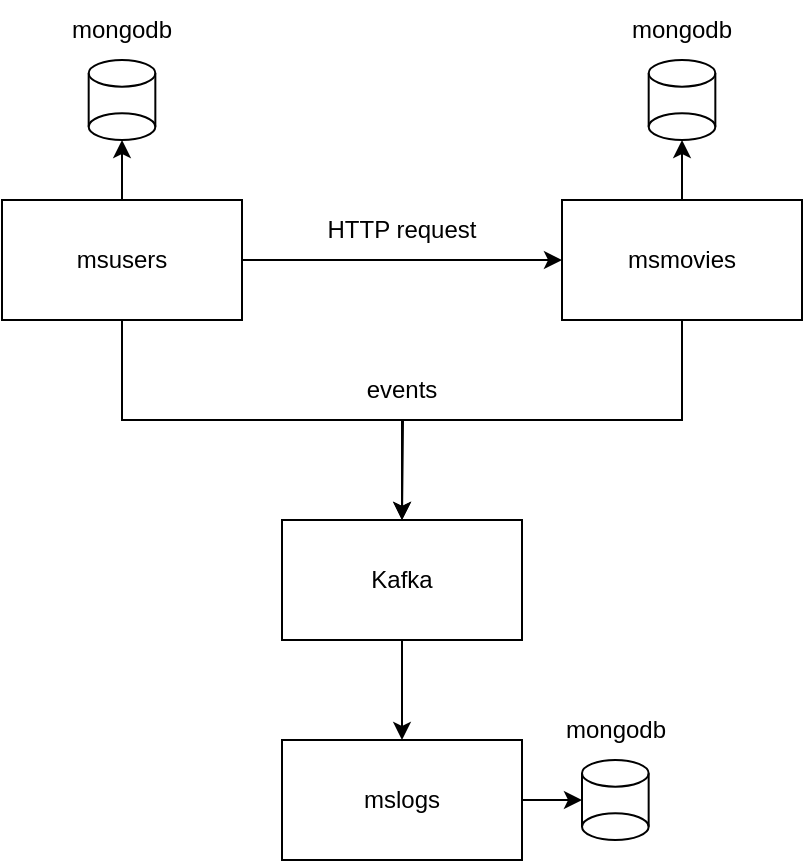 <mxfile version="24.6.2" type="google">
  <diagram name="Page-1" id="BnVUCl49R8ymjq9GBeDI">
    <mxGraphModel grid="1" page="1" gridSize="10" guides="1" tooltips="1" connect="1" arrows="1" fold="1" pageScale="1" pageWidth="1100" pageHeight="850" math="0" shadow="0">
      <root>
        <mxCell id="0" />
        <mxCell id="1" parent="0" />
        <mxCell id="Vu6Zs3z186w3tkB-iTEy-194" value="" style="group" connectable="0" vertex="1" parent="1">
          <mxGeometry x="350" y="210" width="400" height="430" as="geometry" />
        </mxCell>
        <mxCell id="Vu6Zs3z186w3tkB-iTEy-157" style="edgeStyle=orthogonalEdgeStyle;rounded=0;orthogonalLoop=1;jettySize=auto;html=1;exitX=0.5;exitY=1;exitDx=0;exitDy=0;entryX=0.5;entryY=0;entryDx=0;entryDy=0;" edge="1" parent="Vu6Zs3z186w3tkB-iTEy-194" source="Vu6Zs3z186w3tkB-iTEy-150" target="Vu6Zs3z186w3tkB-iTEy-152">
          <mxGeometry relative="1" as="geometry" />
        </mxCell>
        <mxCell id="Vu6Zs3z186w3tkB-iTEy-167" style="edgeStyle=orthogonalEdgeStyle;rounded=0;orthogonalLoop=1;jettySize=auto;html=1;exitX=1;exitY=0.5;exitDx=0;exitDy=0;entryX=0;entryY=0.5;entryDx=0;entryDy=0;" edge="1" parent="Vu6Zs3z186w3tkB-iTEy-194" source="Vu6Zs3z186w3tkB-iTEy-150" target="Vu6Zs3z186w3tkB-iTEy-151">
          <mxGeometry relative="1" as="geometry" />
        </mxCell>
        <mxCell id="Vu6Zs3z186w3tkB-iTEy-176" style="edgeStyle=orthogonalEdgeStyle;rounded=0;orthogonalLoop=1;jettySize=auto;html=1;exitX=0.5;exitY=0;exitDx=0;exitDy=0;entryX=0.5;entryY=1;entryDx=0;entryDy=0;" edge="1" parent="Vu6Zs3z186w3tkB-iTEy-194" source="Vu6Zs3z186w3tkB-iTEy-150" target="Vu6Zs3z186w3tkB-iTEy-171">
          <mxGeometry relative="1" as="geometry" />
        </mxCell>
        <mxCell id="Vu6Zs3z186w3tkB-iTEy-150" value="msusers" style="whiteSpace=wrap;html=1;container=0;" vertex="1" parent="Vu6Zs3z186w3tkB-iTEy-194">
          <mxGeometry y="100" width="120" height="60" as="geometry" />
        </mxCell>
        <mxCell id="Vu6Zs3z186w3tkB-iTEy-158" style="edgeStyle=orthogonalEdgeStyle;rounded=0;orthogonalLoop=1;jettySize=auto;html=1;exitX=0.5;exitY=1;exitDx=0;exitDy=0;" edge="1" parent="Vu6Zs3z186w3tkB-iTEy-194" source="Vu6Zs3z186w3tkB-iTEy-151">
          <mxGeometry relative="1" as="geometry">
            <mxPoint x="200" y="260" as="targetPoint" />
          </mxGeometry>
        </mxCell>
        <mxCell id="Vu6Zs3z186w3tkB-iTEy-183" style="edgeStyle=orthogonalEdgeStyle;rounded=0;orthogonalLoop=1;jettySize=auto;html=1;exitX=0.5;exitY=0;exitDx=0;exitDy=0;entryX=0.5;entryY=1;entryDx=0;entryDy=0;" edge="1" parent="Vu6Zs3z186w3tkB-iTEy-194" source="Vu6Zs3z186w3tkB-iTEy-151" target="Vu6Zs3z186w3tkB-iTEy-179">
          <mxGeometry relative="1" as="geometry" />
        </mxCell>
        <mxCell id="Vu6Zs3z186w3tkB-iTEy-151" value="msmovies" style="whiteSpace=wrap;html=1;container=0;" vertex="1" parent="Vu6Zs3z186w3tkB-iTEy-194">
          <mxGeometry x="280" y="100" width="120" height="60" as="geometry" />
        </mxCell>
        <mxCell id="Vu6Zs3z186w3tkB-iTEy-159" style="edgeStyle=orthogonalEdgeStyle;rounded=0;orthogonalLoop=1;jettySize=auto;html=1;exitX=0.5;exitY=1;exitDx=0;exitDy=0;entryX=0.5;entryY=0;entryDx=0;entryDy=0;" edge="1" parent="Vu6Zs3z186w3tkB-iTEy-194" source="Vu6Zs3z186w3tkB-iTEy-152" target="Vu6Zs3z186w3tkB-iTEy-153">
          <mxGeometry relative="1" as="geometry" />
        </mxCell>
        <mxCell id="Vu6Zs3z186w3tkB-iTEy-152" value="Kafka" style="whiteSpace=wrap;html=1;container=0;" vertex="1" parent="Vu6Zs3z186w3tkB-iTEy-194">
          <mxGeometry x="140" y="260" width="120" height="60" as="geometry" />
        </mxCell>
        <mxCell id="Vu6Zs3z186w3tkB-iTEy-190" style="edgeStyle=orthogonalEdgeStyle;rounded=0;orthogonalLoop=1;jettySize=auto;html=1;exitX=1;exitY=0.5;exitDx=0;exitDy=0;" edge="1" parent="Vu6Zs3z186w3tkB-iTEy-194" source="Vu6Zs3z186w3tkB-iTEy-153">
          <mxGeometry relative="1" as="geometry">
            <mxPoint x="290" y="400.259" as="targetPoint" />
          </mxGeometry>
        </mxCell>
        <mxCell id="Vu6Zs3z186w3tkB-iTEy-153" value="mslogs" style="whiteSpace=wrap;html=1;container=0;" vertex="1" parent="Vu6Zs3z186w3tkB-iTEy-194">
          <mxGeometry x="140" y="370" width="120" height="60" as="geometry" />
        </mxCell>
        <mxCell id="Vu6Zs3z186w3tkB-iTEy-164" value="events" style="text;strokeColor=none;align=center;fillColor=none;html=1;verticalAlign=middle;whiteSpace=wrap;rounded=0;container=0;" vertex="1" parent="Vu6Zs3z186w3tkB-iTEy-194">
          <mxGeometry x="160" y="180" width="80" height="30" as="geometry" />
        </mxCell>
        <mxCell id="Vu6Zs3z186w3tkB-iTEy-168" value="HTTP request" style="text;strokeColor=none;align=center;fillColor=none;html=1;verticalAlign=middle;whiteSpace=wrap;rounded=0;container=0;" vertex="1" parent="Vu6Zs3z186w3tkB-iTEy-194">
          <mxGeometry x="150" y="100" width="100" height="30" as="geometry" />
        </mxCell>
        <mxCell id="Vu6Zs3z186w3tkB-iTEy-175" value="" style="group" connectable="0" vertex="1" parent="Vu6Zs3z186w3tkB-iTEy-194">
          <mxGeometry x="43.34" y="30" width="309.99" height="40" as="geometry" />
        </mxCell>
        <mxCell id="Vu6Zs3z186w3tkB-iTEy-170" value="" style="ellipse;whiteSpace=wrap;html=1;" vertex="1" parent="Vu6Zs3z186w3tkB-iTEy-175">
          <mxGeometry width="33.33" height="13.333" as="geometry" />
        </mxCell>
        <mxCell id="Vu6Zs3z186w3tkB-iTEy-171" value="" style="ellipse;whiteSpace=wrap;html=1;" vertex="1" parent="Vu6Zs3z186w3tkB-iTEy-175">
          <mxGeometry y="26.667" width="33.33" height="13.333" as="geometry" />
        </mxCell>
        <mxCell id="Vu6Zs3z186w3tkB-iTEy-173" value="" style="orthogonalLoop=1;jettySize=auto;html=1;rounded=0;edgeStyle=orthogonalEdgeStyle;strokeColor=default;endArrow=none;endFill=0;exitX=1;exitY=0.5;exitDx=0;exitDy=0;entryX=1;entryY=0.5;entryDx=0;entryDy=0;" edge="1" parent="Vu6Zs3z186w3tkB-iTEy-175">
          <mxGeometry width="80" relative="1" as="geometry">
            <mxPoint x="33.33" y="6.667" as="sourcePoint" />
            <mxPoint x="33.33" y="33.333" as="targetPoint" />
          </mxGeometry>
        </mxCell>
        <mxCell id="Vu6Zs3z186w3tkB-iTEy-174" value="" style="orthogonalLoop=1;jettySize=auto;html=1;rounded=0;edgeStyle=orthogonalEdgeStyle;strokeColor=default;endArrow=none;endFill=0;exitX=1;exitY=0.5;exitDx=0;exitDy=0;entryX=1;entryY=0.5;entryDx=0;entryDy=0;" edge="1" parent="Vu6Zs3z186w3tkB-iTEy-175">
          <mxGeometry width="80" relative="1" as="geometry">
            <mxPoint y="6.667" as="sourcePoint" />
            <mxPoint y="33.333" as="targetPoint" />
          </mxGeometry>
        </mxCell>
        <mxCell id="Vu6Zs3z186w3tkB-iTEy-177" value="" style="group" connectable="0" vertex="1" parent="Vu6Zs3z186w3tkB-iTEy-175">
          <mxGeometry x="280" width="33.33" height="40" as="geometry" />
        </mxCell>
        <mxCell id="Vu6Zs3z186w3tkB-iTEy-178" value="" style="ellipse;whiteSpace=wrap;html=1;" vertex="1" parent="Vu6Zs3z186w3tkB-iTEy-177">
          <mxGeometry width="33.33" height="13.333" as="geometry" />
        </mxCell>
        <mxCell id="Vu6Zs3z186w3tkB-iTEy-179" value="" style="ellipse;whiteSpace=wrap;html=1;" vertex="1" parent="Vu6Zs3z186w3tkB-iTEy-177">
          <mxGeometry y="26.667" width="33.33" height="13.333" as="geometry" />
        </mxCell>
        <mxCell id="Vu6Zs3z186w3tkB-iTEy-180" value="" style="orthogonalLoop=1;jettySize=auto;html=1;rounded=0;edgeStyle=orthogonalEdgeStyle;strokeColor=default;endArrow=none;endFill=0;exitX=1;exitY=0.5;exitDx=0;exitDy=0;entryX=1;entryY=0.5;entryDx=0;entryDy=0;" edge="1" parent="Vu6Zs3z186w3tkB-iTEy-177">
          <mxGeometry width="80" relative="1" as="geometry">
            <mxPoint x="33.33" y="6.667" as="sourcePoint" />
            <mxPoint x="33.33" y="33.333" as="targetPoint" />
          </mxGeometry>
        </mxCell>
        <mxCell id="Vu6Zs3z186w3tkB-iTEy-181" value="" style="orthogonalLoop=1;jettySize=auto;html=1;rounded=0;edgeStyle=orthogonalEdgeStyle;strokeColor=default;endArrow=none;endFill=0;exitX=1;exitY=0.5;exitDx=0;exitDy=0;entryX=1;entryY=0.5;entryDx=0;entryDy=0;" edge="1" parent="Vu6Zs3z186w3tkB-iTEy-177">
          <mxGeometry width="80" relative="1" as="geometry">
            <mxPoint y="6.667" as="sourcePoint" />
            <mxPoint y="33.333" as="targetPoint" />
          </mxGeometry>
        </mxCell>
        <mxCell id="Vu6Zs3z186w3tkB-iTEy-185" value="" style="group" connectable="0" vertex="1" parent="Vu6Zs3z186w3tkB-iTEy-194">
          <mxGeometry x="290.0" y="380" width="33.33" height="40" as="geometry" />
        </mxCell>
        <mxCell id="Vu6Zs3z186w3tkB-iTEy-186" value="" style="ellipse;whiteSpace=wrap;html=1;" vertex="1" parent="Vu6Zs3z186w3tkB-iTEy-185">
          <mxGeometry width="33.33" height="13.333" as="geometry" />
        </mxCell>
        <mxCell id="Vu6Zs3z186w3tkB-iTEy-187" value="" style="ellipse;whiteSpace=wrap;html=1;" vertex="1" parent="Vu6Zs3z186w3tkB-iTEy-185">
          <mxGeometry y="26.667" width="33.33" height="13.333" as="geometry" />
        </mxCell>
        <mxCell id="Vu6Zs3z186w3tkB-iTEy-188" value="" style="orthogonalLoop=1;jettySize=auto;html=1;rounded=0;edgeStyle=orthogonalEdgeStyle;strokeColor=default;endArrow=none;endFill=0;exitX=1;exitY=0.5;exitDx=0;exitDy=0;entryX=1;entryY=0.5;entryDx=0;entryDy=0;" edge="1" parent="Vu6Zs3z186w3tkB-iTEy-185">
          <mxGeometry width="80" relative="1" as="geometry">
            <mxPoint x="33.33" y="6.667" as="sourcePoint" />
            <mxPoint x="33.33" y="33.333" as="targetPoint" />
          </mxGeometry>
        </mxCell>
        <mxCell id="Vu6Zs3z186w3tkB-iTEy-189" value="" style="orthogonalLoop=1;jettySize=auto;html=1;rounded=0;edgeStyle=orthogonalEdgeStyle;strokeColor=default;endArrow=none;endFill=0;exitX=1;exitY=0.5;exitDx=0;exitDy=0;entryX=1;entryY=0.5;entryDx=0;entryDy=0;" edge="1" parent="Vu6Zs3z186w3tkB-iTEy-185">
          <mxGeometry width="80" relative="1" as="geometry">
            <mxPoint y="6.667" as="sourcePoint" />
            <mxPoint y="33.333" as="targetPoint" />
          </mxGeometry>
        </mxCell>
        <mxCell id="Vu6Zs3z186w3tkB-iTEy-191" value="mongodb" style="text;strokeColor=none;align=center;fillColor=none;html=1;verticalAlign=middle;whiteSpace=wrap;rounded=0;" vertex="1" parent="Vu6Zs3z186w3tkB-iTEy-194">
          <mxGeometry x="30" width="60" height="30" as="geometry" />
        </mxCell>
        <mxCell id="Vu6Zs3z186w3tkB-iTEy-192" value="mongodb" style="text;strokeColor=none;align=center;fillColor=none;html=1;verticalAlign=middle;whiteSpace=wrap;rounded=0;" vertex="1" parent="Vu6Zs3z186w3tkB-iTEy-194">
          <mxGeometry x="310" width="60" height="30" as="geometry" />
        </mxCell>
        <mxCell id="Vu6Zs3z186w3tkB-iTEy-193" value="mongodb" style="text;strokeColor=none;align=center;fillColor=none;html=1;verticalAlign=middle;whiteSpace=wrap;rounded=0;" vertex="1" parent="Vu6Zs3z186w3tkB-iTEy-194">
          <mxGeometry x="276.67" y="350" width="60" height="30" as="geometry" />
        </mxCell>
      </root>
    </mxGraphModel>
  </diagram>
</mxfile>
